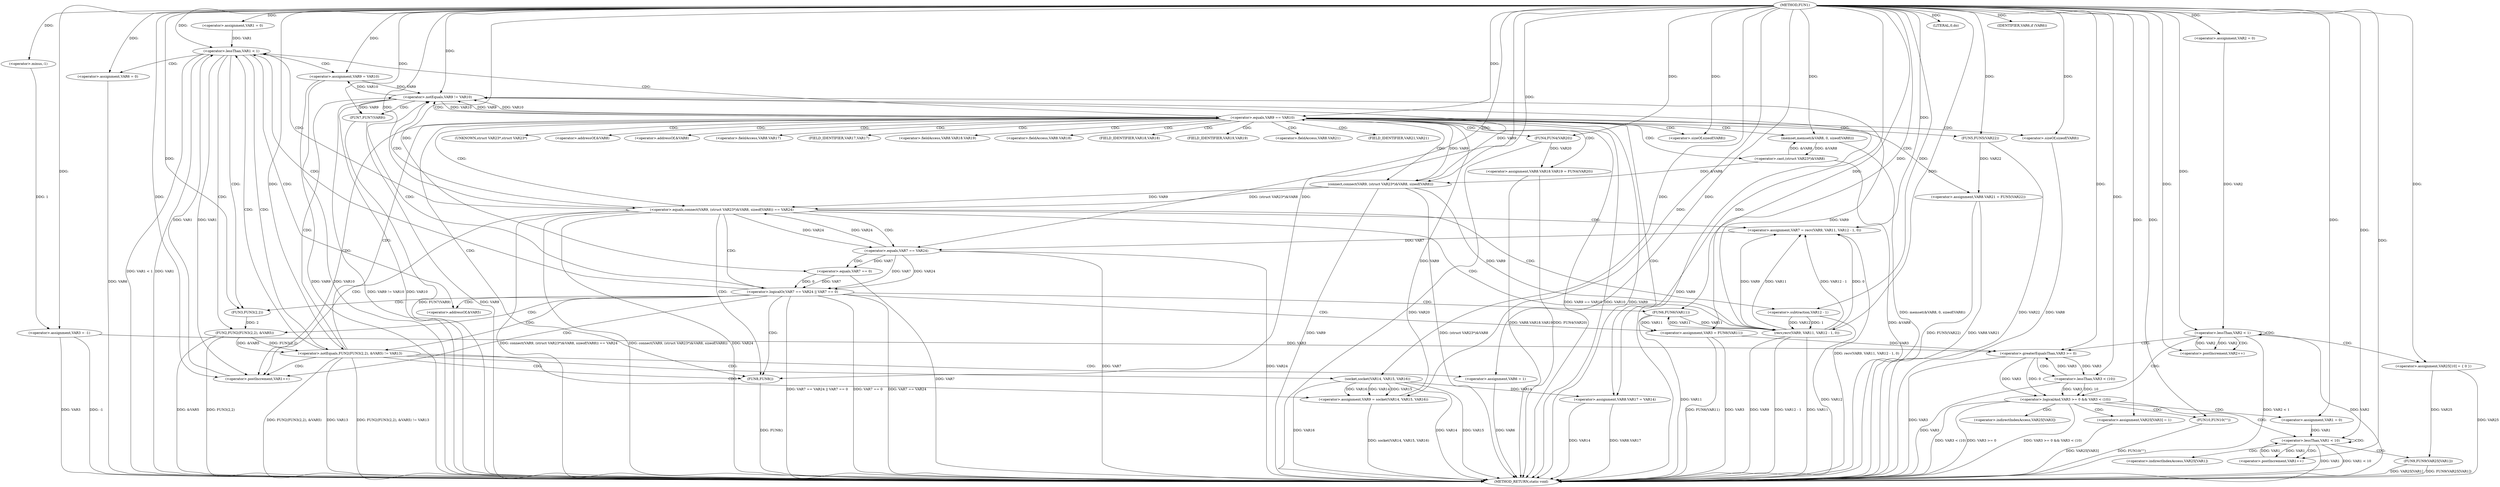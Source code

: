 digraph FUN1 {  
"1000100" [label = "(METHOD,FUN1)" ]
"1000280" [label = "(METHOD_RETURN,static void)" ]
"1000105" [label = "(<operator>.assignment,VAR3 = -1)" ]
"1000107" [label = "(<operator>.minus,-1)" ]
"1000110" [label = "(<operator>.assignment,VAR1 = 0)" ]
"1000113" [label = "(<operator>.lessThan,VAR1 < 1)" ]
"1000116" [label = "(<operator>.postIncrement,VAR1++)" ]
"1000122" [label = "(<operator>.assignment,VAR6 = 0)" ]
"1000128" [label = "(<operator>.assignment,VAR9 = VAR10)" ]
"1000135" [label = "(<operator>.notEquals,FUN2(FUN3(2,2), &VAR5) != VAR13)" ]
"1000136" [label = "(FUN2,FUN2(FUN3(2,2), &VAR5))" ]
"1000137" [label = "(FUN3,FUN3(2,2))" ]
"1000145" [label = "(<operator>.assignment,VAR6 = 1)" ]
"1000148" [label = "(<operator>.assignment,VAR9 = socket(VAR14, VAR15, VAR16))" ]
"1000150" [label = "(socket,socket(VAR14, VAR15, VAR16))" ]
"1000155" [label = "(<operator>.equals,VAR9 == VAR10)" ]
"1000160" [label = "(memset,memset(&VAR8, 0, sizeof(VAR8)))" ]
"1000164" [label = "(<operator>.sizeOf,sizeof(VAR8))" ]
"1000166" [label = "(<operator>.assignment,VAR8.VAR17 = VAR14)" ]
"1000171" [label = "(<operator>.assignment,VAR8.VAR18.VAR19 = FUN4(VAR20))" ]
"1000177" [label = "(FUN4,FUN4(VAR20))" ]
"1000179" [label = "(<operator>.assignment,VAR8.VAR21 = FUN5(VAR22))" ]
"1000183" [label = "(FUN5,FUN5(VAR22))" ]
"1000186" [label = "(<operator>.equals,connect(VAR9, (struct VAR23*)&VAR8, sizeof(VAR8)) == VAR24)" ]
"1000187" [label = "(connect,connect(VAR9, (struct VAR23*)&VAR8, sizeof(VAR8)))" ]
"1000189" [label = "(<operator>.cast,(struct VAR23*)&VAR8)" ]
"1000193" [label = "(<operator>.sizeOf,sizeof(VAR8))" ]
"1000198" [label = "(<operator>.assignment,VAR7 = recv(VAR9, VAR11, VAR12 - 1, 0))" ]
"1000200" [label = "(recv,recv(VAR9, VAR11, VAR12 - 1, 0))" ]
"1000203" [label = "(<operator>.subtraction,VAR12 - 1)" ]
"1000208" [label = "(<operator>.logicalOr,VAR7 == VAR24 || VAR7 == 0)" ]
"1000209" [label = "(<operator>.equals,VAR7 == VAR24)" ]
"1000212" [label = "(<operator>.equals,VAR7 == 0)" ]
"1000217" [label = "(<operator>.assignment,VAR3 = FUN6(VAR11))" ]
"1000219" [label = "(FUN6,FUN6(VAR11))" ]
"1000221" [label = "(LITERAL,0,do)" ]
"1000223" [label = "(<operator>.notEquals,VAR9 != VAR10)" ]
"1000227" [label = "(FUN7,FUN7(VAR9))" ]
"1000230" [label = "(IDENTIFIER,VAR6,if (VAR6))" ]
"1000232" [label = "(FUN8,FUN8())" ]
"1000234" [label = "(<operator>.assignment,VAR2 = 0)" ]
"1000237" [label = "(<operator>.lessThan,VAR2 < 1)" ]
"1000240" [label = "(<operator>.postIncrement,VAR2++)" ]
"1000246" [label = "(<operator>.assignment,VAR25[10] = { 0 })" ]
"1000249" [label = "(<operator>.logicalAnd,VAR3 >= 0 && VAR3 < (10))" ]
"1000250" [label = "(<operator>.greaterEqualsThan,VAR3 >= 0)" ]
"1000253" [label = "(<operator>.lessThan,VAR3 < (10))" ]
"1000257" [label = "(<operator>.assignment,VAR25[VAR3] = 1)" ]
"1000263" [label = "(<operator>.assignment,VAR1 = 0)" ]
"1000266" [label = "(<operator>.lessThan,VAR1 < 10)" ]
"1000269" [label = "(<operator>.postIncrement,VAR1++)" ]
"1000272" [label = "(FUN9,FUN9(VAR25[VAR1]))" ]
"1000278" [label = "(FUN10,FUN10(\"\"))" ]
"1000140" [label = "(<operator>.addressOf,&VAR5)" ]
"1000161" [label = "(<operator>.addressOf,&VAR8)" ]
"1000167" [label = "(<operator>.fieldAccess,VAR8.VAR17)" ]
"1000169" [label = "(FIELD_IDENTIFIER,VAR17,VAR17)" ]
"1000172" [label = "(<operator>.fieldAccess,VAR8.VAR18.VAR19)" ]
"1000173" [label = "(<operator>.fieldAccess,VAR8.VAR18)" ]
"1000175" [label = "(FIELD_IDENTIFIER,VAR18,VAR18)" ]
"1000176" [label = "(FIELD_IDENTIFIER,VAR19,VAR19)" ]
"1000180" [label = "(<operator>.fieldAccess,VAR8.VAR21)" ]
"1000182" [label = "(FIELD_IDENTIFIER,VAR21,VAR21)" ]
"1000190" [label = "(UNKNOWN,struct VAR23*,struct VAR23*)" ]
"1000191" [label = "(<operator>.addressOf,&VAR8)" ]
"1000258" [label = "(<operator>.indirectIndexAccess,VAR25[VAR3])" ]
"1000273" [label = "(<operator>.indirectIndexAccess,VAR25[VAR1])" ]
  "1000249" -> "1000280"  [ label = "DDG: VAR3 < (10)"] 
  "1000122" -> "1000280"  [ label = "DDG: VAR6"] 
  "1000278" -> "1000280"  [ label = "DDG: FUN10(\"\")"] 
  "1000208" -> "1000280"  [ label = "DDG: VAR7 == 0"] 
  "1000187" -> "1000280"  [ label = "DDG: VAR9"] 
  "1000177" -> "1000280"  [ label = "DDG: VAR20"] 
  "1000128" -> "1000280"  [ label = "DDG: VAR10"] 
  "1000186" -> "1000280"  [ label = "DDG: connect(VAR9, (struct VAR23*)&VAR8, sizeof(VAR8)) == VAR24"] 
  "1000171" -> "1000280"  [ label = "DDG: VAR8.VAR18.VAR19"] 
  "1000186" -> "1000280"  [ label = "DDG: connect(VAR9, (struct VAR23*)&VAR8, sizeof(VAR8))"] 
  "1000135" -> "1000280"  [ label = "DDG: VAR13"] 
  "1000223" -> "1000280"  [ label = "DDG: VAR10"] 
  "1000250" -> "1000280"  [ label = "DDG: VAR3"] 
  "1000193" -> "1000280"  [ label = "DDG: VAR8"] 
  "1000200" -> "1000280"  [ label = "DDG: VAR9"] 
  "1000227" -> "1000280"  [ label = "DDG: FUN7(VAR9)"] 
  "1000223" -> "1000280"  [ label = "DDG: VAR9 != VAR10"] 
  "1000237" -> "1000280"  [ label = "DDG: VAR2 < 1"] 
  "1000208" -> "1000280"  [ label = "DDG: VAR7 == VAR24"] 
  "1000209" -> "1000280"  [ label = "DDG: VAR7"] 
  "1000105" -> "1000280"  [ label = "DDG: -1"] 
  "1000150" -> "1000280"  [ label = "DDG: VAR14"] 
  "1000198" -> "1000280"  [ label = "DDG: recv(VAR9, VAR11, VAR12 - 1, 0)"] 
  "1000155" -> "1000280"  [ label = "DDG: VAR10"] 
  "1000217" -> "1000280"  [ label = "DDG: FUN6(VAR11)"] 
  "1000160" -> "1000280"  [ label = "DDG: memset(&VAR8, 0, sizeof(VAR8))"] 
  "1000227" -> "1000280"  [ label = "DDG: VAR9"] 
  "1000253" -> "1000280"  [ label = "DDG: VAR3"] 
  "1000187" -> "1000280"  [ label = "DDG: (struct VAR23*)&VAR8"] 
  "1000237" -> "1000280"  [ label = "DDG: VAR2"] 
  "1000113" -> "1000280"  [ label = "DDG: VAR1"] 
  "1000136" -> "1000280"  [ label = "DDG: &VAR5"] 
  "1000186" -> "1000280"  [ label = "DDG: VAR24"] 
  "1000183" -> "1000280"  [ label = "DDG: VAR22"] 
  "1000150" -> "1000280"  [ label = "DDG: VAR15"] 
  "1000128" -> "1000280"  [ label = "DDG: VAR9"] 
  "1000155" -> "1000280"  [ label = "DDG: VAR9 == VAR10"] 
  "1000166" -> "1000280"  [ label = "DDG: VAR8.VAR17"] 
  "1000266" -> "1000280"  [ label = "DDG: VAR1"] 
  "1000189" -> "1000280"  [ label = "DDG: &VAR8"] 
  "1000179" -> "1000280"  [ label = "DDG: VAR8.VAR21"] 
  "1000217" -> "1000280"  [ label = "DDG: VAR3"] 
  "1000200" -> "1000280"  [ label = "DDG: VAR12 - 1"] 
  "1000208" -> "1000280"  [ label = "DDG: VAR7 == VAR24 || VAR7 == 0"] 
  "1000257" -> "1000280"  [ label = "DDG: VAR25[VAR3]"] 
  "1000266" -> "1000280"  [ label = "DDG: VAR1 < 10"] 
  "1000150" -> "1000280"  [ label = "DDG: VAR16"] 
  "1000272" -> "1000280"  [ label = "DDG: VAR25[VAR1]"] 
  "1000232" -> "1000280"  [ label = "DDG: FUN8()"] 
  "1000212" -> "1000280"  [ label = "DDG: VAR7"] 
  "1000135" -> "1000280"  [ label = "DDG: FUN2(FUN3(2,2), &VAR5) != VAR13"] 
  "1000113" -> "1000280"  [ label = "DDG: VAR1 < 1"] 
  "1000209" -> "1000280"  [ label = "DDG: VAR24"] 
  "1000135" -> "1000280"  [ label = "DDG: FUN2(FUN3(2,2), &VAR5)"] 
  "1000219" -> "1000280"  [ label = "DDG: VAR11"] 
  "1000171" -> "1000280"  [ label = "DDG: FUN4(VAR20)"] 
  "1000166" -> "1000280"  [ label = "DDG: VAR14"] 
  "1000148" -> "1000280"  [ label = "DDG: socket(VAR14, VAR15, VAR16)"] 
  "1000249" -> "1000280"  [ label = "DDG: VAR3 >= 0"] 
  "1000272" -> "1000280"  [ label = "DDG: FUN9(VAR25[VAR1])"] 
  "1000155" -> "1000280"  [ label = "DDG: VAR9"] 
  "1000145" -> "1000280"  [ label = "DDG: VAR6"] 
  "1000179" -> "1000280"  [ label = "DDG: FUN5(VAR22)"] 
  "1000136" -> "1000280"  [ label = "DDG: FUN3(2,2)"] 
  "1000105" -> "1000280"  [ label = "DDG: VAR3"] 
  "1000246" -> "1000280"  [ label = "DDG: VAR25"] 
  "1000249" -> "1000280"  [ label = "DDG: VAR3 >= 0 && VAR3 < (10)"] 
  "1000223" -> "1000280"  [ label = "DDG: VAR9"] 
  "1000200" -> "1000280"  [ label = "DDG: VAR11"] 
  "1000203" -> "1000280"  [ label = "DDG: VAR12"] 
  "1000107" -> "1000105"  [ label = "DDG: 1"] 
  "1000100" -> "1000105"  [ label = "DDG: "] 
  "1000100" -> "1000107"  [ label = "DDG: "] 
  "1000100" -> "1000110"  [ label = "DDG: "] 
  "1000116" -> "1000113"  [ label = "DDG: VAR1"] 
  "1000110" -> "1000113"  [ label = "DDG: VAR1"] 
  "1000100" -> "1000113"  [ label = "DDG: "] 
  "1000113" -> "1000116"  [ label = "DDG: VAR1"] 
  "1000100" -> "1000116"  [ label = "DDG: "] 
  "1000100" -> "1000122"  [ label = "DDG: "] 
  "1000223" -> "1000128"  [ label = "DDG: VAR10"] 
  "1000100" -> "1000128"  [ label = "DDG: "] 
  "1000136" -> "1000135"  [ label = "DDG: FUN3(2,2)"] 
  "1000136" -> "1000135"  [ label = "DDG: &VAR5"] 
  "1000137" -> "1000136"  [ label = "DDG: 2"] 
  "1000100" -> "1000137"  [ label = "DDG: "] 
  "1000100" -> "1000135"  [ label = "DDG: "] 
  "1000100" -> "1000145"  [ label = "DDG: "] 
  "1000150" -> "1000148"  [ label = "DDG: VAR14"] 
  "1000150" -> "1000148"  [ label = "DDG: VAR15"] 
  "1000150" -> "1000148"  [ label = "DDG: VAR16"] 
  "1000100" -> "1000148"  [ label = "DDG: "] 
  "1000100" -> "1000150"  [ label = "DDG: "] 
  "1000148" -> "1000155"  [ label = "DDG: VAR9"] 
  "1000100" -> "1000155"  [ label = "DDG: "] 
  "1000223" -> "1000155"  [ label = "DDG: VAR10"] 
  "1000189" -> "1000160"  [ label = "DDG: &VAR8"] 
  "1000100" -> "1000160"  [ label = "DDG: "] 
  "1000100" -> "1000164"  [ label = "DDG: "] 
  "1000150" -> "1000166"  [ label = "DDG: VAR14"] 
  "1000100" -> "1000166"  [ label = "DDG: "] 
  "1000177" -> "1000171"  [ label = "DDG: VAR20"] 
  "1000100" -> "1000177"  [ label = "DDG: "] 
  "1000183" -> "1000179"  [ label = "DDG: VAR22"] 
  "1000100" -> "1000183"  [ label = "DDG: "] 
  "1000187" -> "1000186"  [ label = "DDG: VAR9"] 
  "1000187" -> "1000186"  [ label = "DDG: (struct VAR23*)&VAR8"] 
  "1000155" -> "1000187"  [ label = "DDG: VAR9"] 
  "1000100" -> "1000187"  [ label = "DDG: "] 
  "1000189" -> "1000187"  [ label = "DDG: &VAR8"] 
  "1000160" -> "1000189"  [ label = "DDG: &VAR8"] 
  "1000100" -> "1000193"  [ label = "DDG: "] 
  "1000209" -> "1000186"  [ label = "DDG: VAR24"] 
  "1000100" -> "1000186"  [ label = "DDG: "] 
  "1000200" -> "1000198"  [ label = "DDG: VAR9"] 
  "1000200" -> "1000198"  [ label = "DDG: VAR11"] 
  "1000200" -> "1000198"  [ label = "DDG: VAR12 - 1"] 
  "1000200" -> "1000198"  [ label = "DDG: 0"] 
  "1000100" -> "1000198"  [ label = "DDG: "] 
  "1000187" -> "1000200"  [ label = "DDG: VAR9"] 
  "1000100" -> "1000200"  [ label = "DDG: "] 
  "1000219" -> "1000200"  [ label = "DDG: VAR11"] 
  "1000203" -> "1000200"  [ label = "DDG: VAR12"] 
  "1000203" -> "1000200"  [ label = "DDG: 1"] 
  "1000100" -> "1000203"  [ label = "DDG: "] 
  "1000209" -> "1000208"  [ label = "DDG: VAR7"] 
  "1000209" -> "1000208"  [ label = "DDG: VAR24"] 
  "1000198" -> "1000209"  [ label = "DDG: VAR7"] 
  "1000100" -> "1000209"  [ label = "DDG: "] 
  "1000186" -> "1000209"  [ label = "DDG: VAR24"] 
  "1000212" -> "1000208"  [ label = "DDG: VAR7"] 
  "1000212" -> "1000208"  [ label = "DDG: 0"] 
  "1000209" -> "1000212"  [ label = "DDG: VAR7"] 
  "1000100" -> "1000212"  [ label = "DDG: "] 
  "1000219" -> "1000217"  [ label = "DDG: VAR11"] 
  "1000100" -> "1000217"  [ label = "DDG: "] 
  "1000200" -> "1000219"  [ label = "DDG: VAR11"] 
  "1000100" -> "1000219"  [ label = "DDG: "] 
  "1000100" -> "1000221"  [ label = "DDG: "] 
  "1000187" -> "1000223"  [ label = "DDG: VAR9"] 
  "1000200" -> "1000223"  [ label = "DDG: VAR9"] 
  "1000128" -> "1000223"  [ label = "DDG: VAR9"] 
  "1000155" -> "1000223"  [ label = "DDG: VAR9"] 
  "1000100" -> "1000223"  [ label = "DDG: "] 
  "1000155" -> "1000223"  [ label = "DDG: VAR10"] 
  "1000223" -> "1000227"  [ label = "DDG: VAR9"] 
  "1000100" -> "1000227"  [ label = "DDG: "] 
  "1000100" -> "1000230"  [ label = "DDG: "] 
  "1000100" -> "1000232"  [ label = "DDG: "] 
  "1000100" -> "1000234"  [ label = "DDG: "] 
  "1000234" -> "1000237"  [ label = "DDG: VAR2"] 
  "1000240" -> "1000237"  [ label = "DDG: VAR2"] 
  "1000100" -> "1000237"  [ label = "DDG: "] 
  "1000237" -> "1000240"  [ label = "DDG: VAR2"] 
  "1000100" -> "1000240"  [ label = "DDG: "] 
  "1000100" -> "1000246"  [ label = "DDG: "] 
  "1000250" -> "1000249"  [ label = "DDG: VAR3"] 
  "1000250" -> "1000249"  [ label = "DDG: 0"] 
  "1000253" -> "1000250"  [ label = "DDG: VAR3"] 
  "1000217" -> "1000250"  [ label = "DDG: VAR3"] 
  "1000105" -> "1000250"  [ label = "DDG: VAR3"] 
  "1000100" -> "1000250"  [ label = "DDG: "] 
  "1000253" -> "1000249"  [ label = "DDG: VAR3"] 
  "1000253" -> "1000249"  [ label = "DDG: 10"] 
  "1000250" -> "1000253"  [ label = "DDG: VAR3"] 
  "1000100" -> "1000253"  [ label = "DDG: "] 
  "1000100" -> "1000257"  [ label = "DDG: "] 
  "1000100" -> "1000263"  [ label = "DDG: "] 
  "1000263" -> "1000266"  [ label = "DDG: VAR1"] 
  "1000269" -> "1000266"  [ label = "DDG: VAR1"] 
  "1000100" -> "1000266"  [ label = "DDG: "] 
  "1000266" -> "1000269"  [ label = "DDG: VAR1"] 
  "1000100" -> "1000269"  [ label = "DDG: "] 
  "1000246" -> "1000272"  [ label = "DDG: VAR25"] 
  "1000100" -> "1000278"  [ label = "DDG: "] 
  "1000113" -> "1000128"  [ label = "CDG: "] 
  "1000113" -> "1000122"  [ label = "CDG: "] 
  "1000113" -> "1000135"  [ label = "CDG: "] 
  "1000113" -> "1000136"  [ label = "CDG: "] 
  "1000113" -> "1000137"  [ label = "CDG: "] 
  "1000113" -> "1000140"  [ label = "CDG: "] 
  "1000135" -> "1000150"  [ label = "CDG: "] 
  "1000135" -> "1000148"  [ label = "CDG: "] 
  "1000135" -> "1000145"  [ label = "CDG: "] 
  "1000135" -> "1000155"  [ label = "CDG: "] 
  "1000135" -> "1000116"  [ label = "CDG: "] 
  "1000135" -> "1000113"  [ label = "CDG: "] 
  "1000135" -> "1000223"  [ label = "CDG: "] 
  "1000135" -> "1000232"  [ label = "CDG: "] 
  "1000155" -> "1000164"  [ label = "CDG: "] 
  "1000155" -> "1000191"  [ label = "CDG: "] 
  "1000155" -> "1000161"  [ label = "CDG: "] 
  "1000155" -> "1000182"  [ label = "CDG: "] 
  "1000155" -> "1000166"  [ label = "CDG: "] 
  "1000155" -> "1000180"  [ label = "CDG: "] 
  "1000155" -> "1000183"  [ label = "CDG: "] 
  "1000155" -> "1000190"  [ label = "CDG: "] 
  "1000155" -> "1000167"  [ label = "CDG: "] 
  "1000155" -> "1000175"  [ label = "CDG: "] 
  "1000155" -> "1000160"  [ label = "CDG: "] 
  "1000155" -> "1000179"  [ label = "CDG: "] 
  "1000155" -> "1000176"  [ label = "CDG: "] 
  "1000155" -> "1000187"  [ label = "CDG: "] 
  "1000155" -> "1000186"  [ label = "CDG: "] 
  "1000155" -> "1000172"  [ label = "CDG: "] 
  "1000155" -> "1000189"  [ label = "CDG: "] 
  "1000155" -> "1000169"  [ label = "CDG: "] 
  "1000155" -> "1000173"  [ label = "CDG: "] 
  "1000155" -> "1000171"  [ label = "CDG: "] 
  "1000155" -> "1000193"  [ label = "CDG: "] 
  "1000155" -> "1000177"  [ label = "CDG: "] 
  "1000155" -> "1000116"  [ label = "CDG: "] 
  "1000155" -> "1000113"  [ label = "CDG: "] 
  "1000155" -> "1000223"  [ label = "CDG: "] 
  "1000155" -> "1000232"  [ label = "CDG: "] 
  "1000186" -> "1000200"  [ label = "CDG: "] 
  "1000186" -> "1000208"  [ label = "CDG: "] 
  "1000186" -> "1000198"  [ label = "CDG: "] 
  "1000186" -> "1000203"  [ label = "CDG: "] 
  "1000186" -> "1000209"  [ label = "CDG: "] 
  "1000186" -> "1000116"  [ label = "CDG: "] 
  "1000186" -> "1000113"  [ label = "CDG: "] 
  "1000186" -> "1000223"  [ label = "CDG: "] 
  "1000186" -> "1000232"  [ label = "CDG: "] 
  "1000208" -> "1000219"  [ label = "CDG: "] 
  "1000208" -> "1000217"  [ label = "CDG: "] 
  "1000208" -> "1000116"  [ label = "CDG: "] 
  "1000208" -> "1000135"  [ label = "CDG: "] 
  "1000208" -> "1000136"  [ label = "CDG: "] 
  "1000208" -> "1000113"  [ label = "CDG: "] 
  "1000208" -> "1000137"  [ label = "CDG: "] 
  "1000208" -> "1000223"  [ label = "CDG: "] 
  "1000208" -> "1000140"  [ label = "CDG: "] 
  "1000208" -> "1000232"  [ label = "CDG: "] 
  "1000209" -> "1000212"  [ label = "CDG: "] 
  "1000223" -> "1000227"  [ label = "CDG: "] 
  "1000237" -> "1000250"  [ label = "CDG: "] 
  "1000237" -> "1000240"  [ label = "CDG: "] 
  "1000237" -> "1000246"  [ label = "CDG: "] 
  "1000237" -> "1000237"  [ label = "CDG: "] 
  "1000237" -> "1000249"  [ label = "CDG: "] 
  "1000249" -> "1000258"  [ label = "CDG: "] 
  "1000249" -> "1000263"  [ label = "CDG: "] 
  "1000249" -> "1000266"  [ label = "CDG: "] 
  "1000249" -> "1000257"  [ label = "CDG: "] 
  "1000249" -> "1000278"  [ label = "CDG: "] 
  "1000250" -> "1000253"  [ label = "CDG: "] 
  "1000266" -> "1000269"  [ label = "CDG: "] 
  "1000266" -> "1000273"  [ label = "CDG: "] 
  "1000266" -> "1000266"  [ label = "CDG: "] 
  "1000266" -> "1000272"  [ label = "CDG: "] 
}
